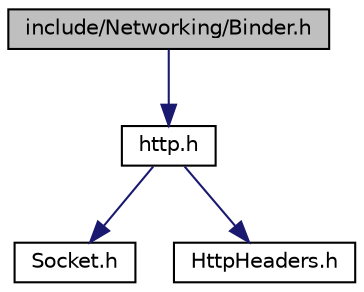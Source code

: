 digraph G
{
  edge [fontname="Helvetica",fontsize="10",labelfontname="Helvetica",labelfontsize="10"];
  node [fontname="Helvetica",fontsize="10",shape=record];
  Node1 [label="include/Networking/Binder.h",height=0.2,width=0.4,color="black", fillcolor="grey75", style="filled" fontcolor="black"];
  Node1 -> Node2 [color="midnightblue",fontsize="10",style="solid",fontname="Helvetica"];
  Node2 [label="http.h",height=0.2,width=0.4,color="black", fillcolor="white", style="filled",URL="$http_8h.html"];
  Node2 -> Node3 [color="midnightblue",fontsize="10",style="solid",fontname="Helvetica"];
  Node3 [label="Socket.h",height=0.2,width=0.4,color="black", fillcolor="white", style="filled",URL="$_socket_8h.html"];
  Node2 -> Node4 [color="midnightblue",fontsize="10",style="solid",fontname="Helvetica"];
  Node4 [label="HttpHeaders.h",height=0.2,width=0.4,color="black", fillcolor="white", style="filled",URL="$_http_headers_8h.html"];
}

